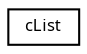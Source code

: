 digraph "Graphical Class Hierarchy"
{
  edge [fontname="Sans",fontsize="8",labelfontname="Sans",labelfontsize="8"];
  node [fontname="Sans",fontsize="8",shape=record];
  rankdir="LR";
  Node1 [label="cList",height=0.2,width=0.4,color="black", fillcolor="white", style="filled",URL="$classc_list.html",tooltip="Base class for single linked lists. "];
}
